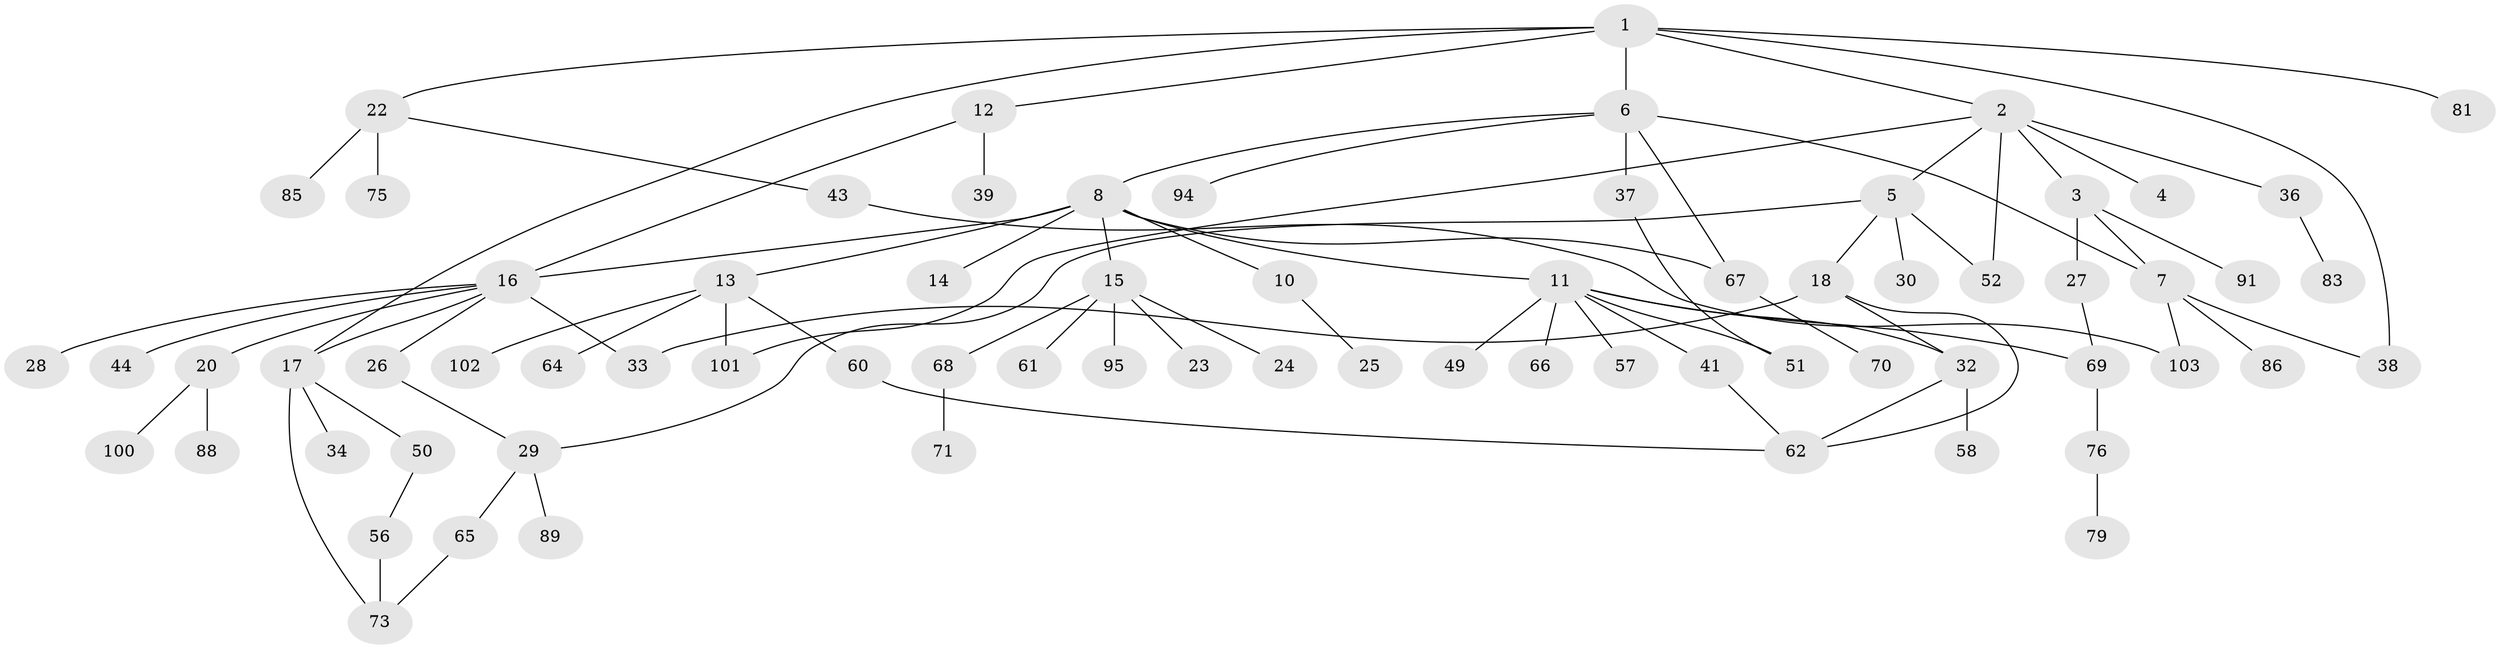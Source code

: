 // Generated by graph-tools (version 1.1) at 2025/51/02/27/25 19:51:40]
// undirected, 72 vertices, 89 edges
graph export_dot {
graph [start="1"]
  node [color=gray90,style=filled];
  1 [super="+9"];
  2 [super="+90"];
  3 [super="+63"];
  4;
  5 [super="+48"];
  6;
  7 [super="+31"];
  8 [super="+35"];
  10 [super="+80"];
  11 [super="+47"];
  12 [super="+74"];
  13 [super="+59"];
  14;
  15 [super="+21"];
  16 [super="+19"];
  17 [super="+97"];
  18 [super="+42"];
  20 [super="+99"];
  22;
  23 [super="+72"];
  24;
  25 [super="+46"];
  26 [super="+84"];
  27 [super="+93"];
  28;
  29 [super="+45"];
  30 [super="+98"];
  32 [super="+92"];
  33;
  34;
  36 [super="+40"];
  37 [super="+54"];
  38 [super="+55"];
  39;
  41;
  43;
  44;
  49;
  50 [super="+53"];
  51;
  52;
  56 [super="+96"];
  57;
  58;
  60;
  61;
  62 [super="+77"];
  64;
  65;
  66;
  67;
  68;
  69;
  70;
  71;
  73 [super="+87"];
  75 [super="+78"];
  76 [super="+82"];
  79;
  81;
  83;
  85;
  86;
  88;
  89;
  91;
  94;
  95;
  100;
  101;
  102;
  103;
  1 -- 2;
  1 -- 6;
  1 -- 22;
  1 -- 81;
  1 -- 17;
  1 -- 12;
  1 -- 38;
  2 -- 3;
  2 -- 4;
  2 -- 5;
  2 -- 36;
  2 -- 101;
  2 -- 52;
  3 -- 27;
  3 -- 7;
  3 -- 91;
  5 -- 18;
  5 -- 29;
  5 -- 30;
  5 -- 52;
  6 -- 7;
  6 -- 8;
  6 -- 37;
  6 -- 67;
  6 -- 94;
  7 -- 86;
  7 -- 103;
  7 -- 38;
  8 -- 10;
  8 -- 11;
  8 -- 13;
  8 -- 14;
  8 -- 15;
  8 -- 16;
  8 -- 67;
  10 -- 25;
  11 -- 41;
  11 -- 49;
  11 -- 57;
  11 -- 66;
  11 -- 51;
  11 -- 69;
  11 -- 32;
  12 -- 39;
  12 -- 16;
  13 -- 101;
  13 -- 102;
  13 -- 64;
  13 -- 60;
  15 -- 23;
  15 -- 68;
  15 -- 24;
  15 -- 61;
  15 -- 95;
  16 -- 20;
  16 -- 33;
  16 -- 44;
  16 -- 17;
  16 -- 26;
  16 -- 28;
  17 -- 34;
  17 -- 50;
  17 -- 73;
  18 -- 32;
  18 -- 33;
  18 -- 62;
  20 -- 88;
  20 -- 100;
  22 -- 43;
  22 -- 75;
  22 -- 85;
  26 -- 29;
  27 -- 69;
  29 -- 65;
  29 -- 89;
  32 -- 58;
  32 -- 62;
  36 -- 83;
  37 -- 51;
  41 -- 62;
  43 -- 103;
  50 -- 56;
  56 -- 73;
  60 -- 62;
  65 -- 73;
  67 -- 70;
  68 -- 71;
  69 -- 76;
  76 -- 79;
}
